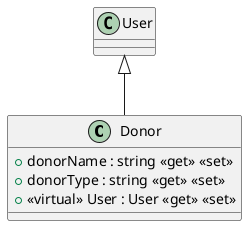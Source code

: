 @startuml
class Donor {
    + donorName : string <<get>> <<set>>
    + donorType : string <<get>> <<set>>
    + <<virtual>> User : User <<get>> <<set>>
}
User <|-- Donor
@enduml
